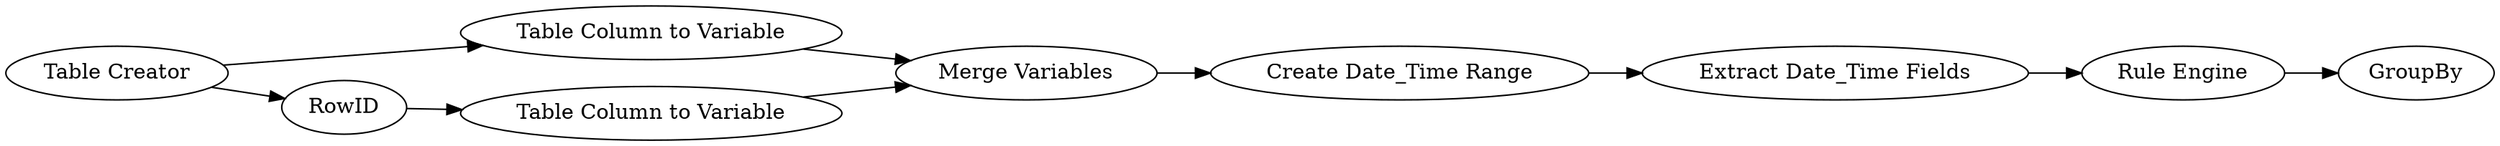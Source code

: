 digraph {
	1 [label="Create Date_Time Range"]
	2 [label="Table Creator"]
	3 [label="Extract Date_Time Fields"]
	4 [label="Rule Engine"]
	5 [label=GroupBy]
	8 [label="Merge Variables"]
	11 [label="Table Column to Variable"]
	12 [label="Table Column to Variable"]
	13 [label=RowID]
	1 -> 3
	2 -> 11
	2 -> 13
	3 -> 4
	4 -> 5
	8 -> 1
	11 -> 8
	12 -> 8
	13 -> 12
	rankdir=LR
}

